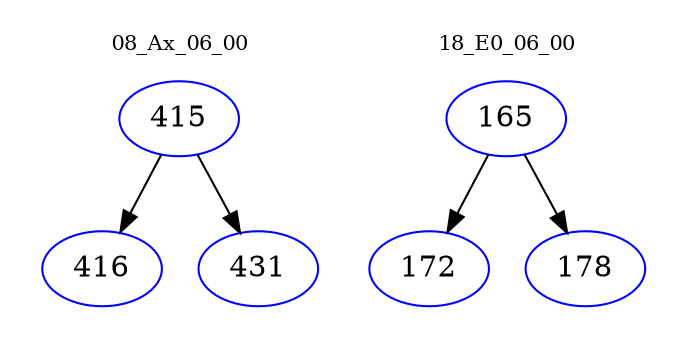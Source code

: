 digraph{
subgraph cluster_0 {
color = white
label = "08_Ax_06_00";
fontsize=10;
T0_415 [label="415", color="blue"]
T0_415 -> T0_416 [color="black"]
T0_416 [label="416", color="blue"]
T0_415 -> T0_431 [color="black"]
T0_431 [label="431", color="blue"]
}
subgraph cluster_1 {
color = white
label = "18_E0_06_00";
fontsize=10;
T1_165 [label="165", color="blue"]
T1_165 -> T1_172 [color="black"]
T1_172 [label="172", color="blue"]
T1_165 -> T1_178 [color="black"]
T1_178 [label="178", color="blue"]
}
}
